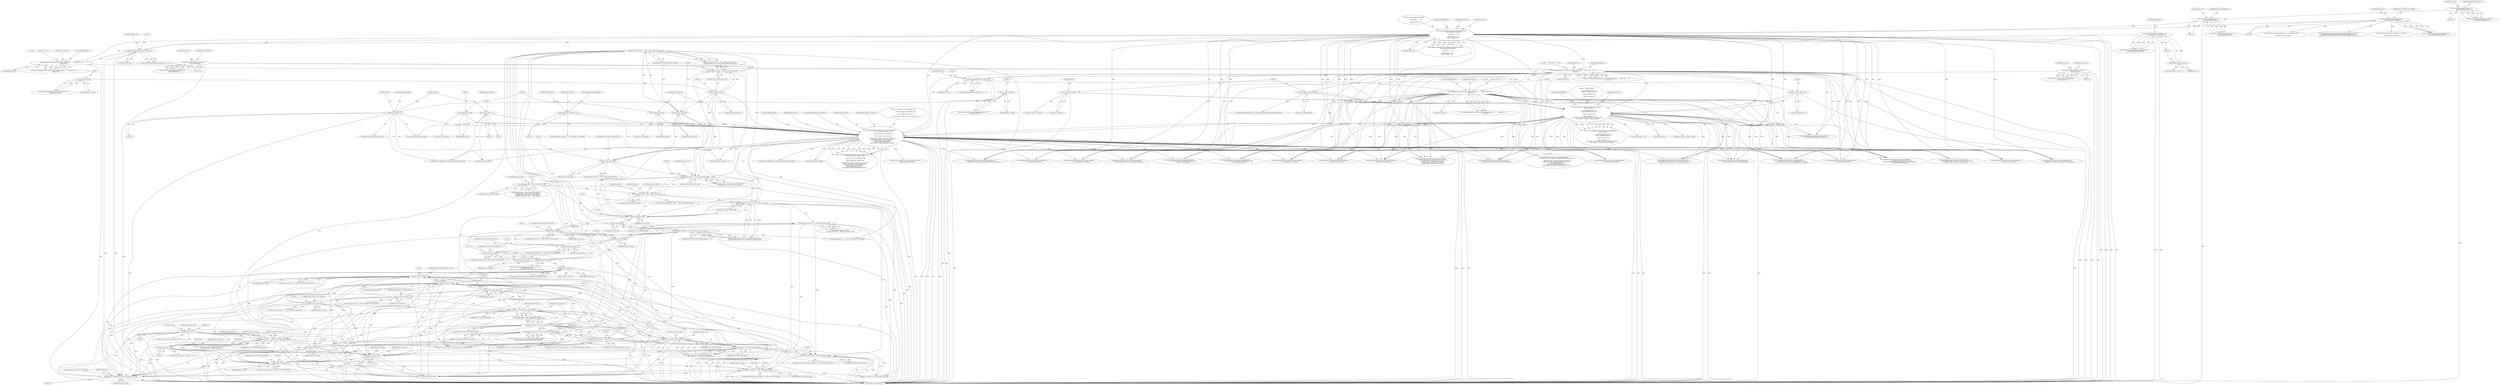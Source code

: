 digraph "0_ImageMagick_8ca35831e91c3db8c6d281d09b605001003bec08@array" {
"1004905" [label="(Call,mng_info->ob[object_id]->color_type=ping_color_type)"];
"1003906" [label="(Call,ping_color_type == 4)"];
"1003677" [label="(Call,ping_color_type == PNG_COLOR_TYPE_GRAY_ALPHA)"];
"1002997" [label="(Call,(int)ping_color_type)"];
"1002993" [label="(Call,(int) ping_color_type)"];
"1002684" [label="(Call,(int) ping_color_type)"];
"1002673" [label="(Call,(int) ping_color_type)"];
"1002587" [label="(Call,(int) ping_color_type)"];
"1000895" [label="(Call,(int) ping_color_type)"];
"1000890" [label="(Call,(int) ping_color_type)"];
"1000811" [label="(Call,(int) ping_color_type)"];
"1001953" [label="(Call,(int) ping_color_type)"];
"1000928" [label="(Call,LogMagickEvent(CoderEvent,GetMagickModule(),\n        \"    PNG width: %.20g, height: %.20g\n\"\n        \"    PNG color_type: %d, bit_depth: %d\n\"\n        \"    PNG compression_method: %d\n\"\n        \"    PNG interlace_method: %d, filter_method: %d\",\n        (double) ping_width, (double) ping_height,\n        ping_color_type, ping_bit_depth,\n        ping_compression_method,\n        ping_interlace_method,ping_filter_method))"];
"1000294" [label="(Call,LogMagickEvent(CoderEvent,GetMagickModule(),\n       \"  Enter ReadOnePNGImage()\n\"\n       \"    IM version     = %s\n\"\n       \"    Libpng version = %s\",\n       im_vers, libpng_vers))"];
"1000247" [label="(Call,ConcatenateMagickString(im_vers,\n         MagickLibAddendum,32))"];
"1000241" [label="(Call,ConcatenateMagickString(im_vers,\n         MagickLibVersionText,32))"];
"1000257" [label="(Call,ConcatenateMagickString(libpng_vers,\n         PNG_LIBPNG_VER_STRING,32))"];
"1000321" [label="(Call,LogMagickEvent(CoderEvent,GetMagickModule(),\"    Zlib version   = %s\",\n        zlib_vers))"];
"1000314" [label="(Call,LogMagickEvent(CoderEvent,GetMagickModule(),\"      running with   %s\",\n        libpng_runv))"];
"1000307" [label="(Call,LocaleCompare(libpng_vers,libpng_runv))"];
"1000267" [label="(Call,ConcatenateMagickString(libpng_runv,\n         png_get_libpng_ver(NULL),32))"];
"1000269" [label="(Call,png_get_libpng_ver(NULL))"];
"1000278" [label="(Call,ConcatenateMagickString(zlib_vers,\n         ZLIB_VERSION,32))"];
"1000335" [label="(Call,LogMagickEvent(CoderEvent,GetMagickModule(),\"      running with   %s\",\n        zlib_runv))"];
"1000328" [label="(Call,LocaleCompare(zlib_vers,zlib_runv))"];
"1000288" [label="(Call,ConcatenateMagickString(zlib_runv,\n         zlib_version,32))"];
"1000374" [label="(Call,LogMagickEvent(CoderEvent,GetMagickModule(),\n       \"    Before reading:\n\"\n       \"      image->alpha_trait=%d\"\n       \"      image->rendering_intent=%d\n\"\n       \"      image->colorspace=%d\n\"\n       \"      image->gamma=%f\",\n       (int) image->alpha_trait, (int) image->rendering_intent,\n       (int) image->colorspace, image->gamma))"];
"1000378" [label="(Call,(int) image->alpha_trait)"];
"1000383" [label="(Call,(int) image->rendering_intent)"];
"1000388" [label="(Call,(int) image->colorspace)"];
"1000932" [label="(Call,(double) ping_width)"];
"1000935" [label="(Call,(double) ping_height)"];
"1000856" [label="(Call,ping_bit_depth < 8)"];
"1000827" [label="(Call,(int) ping_bit_depth)"];
"1000862" [label="(Call,ping_bit_depth = 8)"];
"1000882" [label="(Call,ping_interlace_method != 0)"];
"1002315" [label="(Call,ping_color_type == PNG_COLOR_TYPE_RGB)"];
"1002304" [label="(Call,ping_color_type == PNG_COLOR_TYPE_GRAY)"];
"1000889" [label="(Call,(int) ping_color_type == PNG_COLOR_TYPE_GRAY)"];
"1002415" [label="(Call,ping_color_type == PNG_COLOR_TYPE_GRAY)"];
"1002592" [label="(Call,(int) ping_color_type)"];
"1002772" [label="(Call,(int) ping_color_type)"];
"1002718" [label="(Call,(int) ping_color_type)"];
"1003784" [label="(Call,ping_color_type == 4)"];
"1000894" [label="(Call,(int) ping_color_type == PNG_COLOR_TYPE_GRAY_ALPHA)"];
"1002591" [label="(Call,(int) ping_color_type == PNG_COLOR_TYPE_GRAY_ALPHA)"];
"1003455" [label="(Call,(int) ping_color_type)"];
"1003435" [label="(Call,(int) ping_color_type)"];
"1003415" [label="(Call,(int) ping_color_type)"];
"1003395" [label="(Call,(int) ping_color_type)"];
"1003319" [label="(Call,(int) ping_color_type)"];
"1003556" [label="(Call,ping_color_type == PNG_COLOR_TYPE_GRAY)"];
"1003553" [label="(Call,ping_color_type == PNG_COLOR_TYPE_RGB)"];
"1003524" [label="(Call,ping_color_type == PNG_COLOR_TYPE_RGBA)"];
"1003527" [label="(Call,ping_color_type == PNG_COLOR_TYPE_GRAY_ALPHA)"];
"1003324" [label="(Call,(int) ping_color_type == PNG_COLOR_TYPE_GRAY_ALPHA)"];
"1003325" [label="(Call,(int) ping_color_type)"];
"1003414" [label="(Call,(int) ping_color_type == PNG_COLOR_TYPE_GRAY_ALPHA)"];
"1003394" [label="(Call,(int) ping_color_type == PNG_COLOR_TYPE_GRAY)"];
"1002586" [label="(Call,(int) ping_color_type == PNG_COLOR_TYPE_GRAY)"];
"1002683" [label="(Call,(int) ping_color_type == PNG_COLOR_TYPE_GRAY)"];
"1004219" [label="(Call,(int) ping_color_type)"];
"1004081" [label="(Call,ping_color_type&=0x03)"];
"1004259" [label="(Call,ping_color_type == PNG_COLOR_TYPE_GRAY)"];
"1003324" [label="(Call,(int) ping_color_type == PNG_COLOR_TYPE_GRAY_ALPHA)"];
"1002672" [label="(Call,(int) ping_color_type == PNG_COLOR_TYPE_PALETTE)"];
"1002718" [label="(Call,(int) ping_color_type)"];
"1000331" [label="(Literal,0)"];
"1000388" [label="(Call,(int) image->colorspace)"];
"1000374" [label="(Call,LogMagickEvent(CoderEvent,GetMagickModule(),\n       \"    Before reading:\n\"\n       \"      image->alpha_trait=%d\"\n       \"      image->rendering_intent=%d\n\"\n       \"      image->colorspace=%d\n\"\n       \"      image->gamma=%f\",\n       (int) image->alpha_trait, (int) image->rendering_intent,\n       (int) image->colorspace, image->gamma))"];
"1003783" [label="(ControlStructure,if (ping_color_type == 4))"];
"1003437" [label="(Identifier,ping_color_type)"];
"1003458" [label="(Identifier,PNG_COLOR_TYPE_PALETTE)"];
"1005492" [label="(MethodReturn,static Image *)"];
"1000359" [label="(Call,(QuantumInfo *) NULL)"];
"1003397" [label="(Identifier,ping_color_type)"];
"1004259" [label="(Call,ping_color_type == PNG_COLOR_TYPE_GRAY)"];
"1001956" [label="(Identifier,PNG_COLOR_TYPE_PALETTE)"];
"1002665" [label="(Call,(int) image->colorspace)"];
"1004914" [label="(Call,mng_info->ob[object_id]->sample_depth=ping_bit_depth)"];
"1003557" [label="(Identifier,ping_color_type)"];
"1000267" [label="(Call,ConcatenateMagickString(libpng_runv,\n         png_get_libpng_ver(NULL),32))"];
"1003393" [label="(ControlStructure,if ((int) ping_color_type == PNG_COLOR_TYPE_GRAY))"];
"1003417" [label="(Identifier,ping_color_type)"];
"1001746" [label="(Call,LogMagickEvent(CoderEvent,GetMagickModule(),\n           \"    Setting sRGB as if in input\"))"];
"1000811" [label="(Call,(int) ping_color_type)"];
"1000297" [label="(Literal,\"  Enter ReadOnePNGImage()\n\"\n       \"    IM version     = %s\n\"\n       \"    Libpng version = %s\")"];
"1004932" [label="(Call,mng_info->ob[object_id]->compression_method=\n             ping_compression_method)"];
"1000377" [label="(Literal,\"    Before reading:\n\"\n       \"      image->alpha_trait=%d\"\n       \"      image->rendering_intent=%d\n\"\n       \"      image->colorspace=%d\n\"\n       \"      image->gamma=%f\")"];
"1002520" [label="(Call,(ssize_t) ping_height)"];
"1000393" [label="(Call,image->gamma)"];
"1002317" [label="(Identifier,PNG_COLOR_TYPE_RGB)"];
"1000296" [label="(Call,GetMagickModule())"];
"1000258" [label="(Identifier,libpng_vers)"];
"1000977" [label="(Call,LogMagickEvent(CoderEvent,GetMagickModule(),\n          \"    Found PNG gAMA chunk.\"))"];
"1001920" [label="(Call,LogMagickEvent(CoderEvent,GetMagickModule(),\n          \"    Reading PNG pHYs chunk: xres: %.20g, yres: %.20g, units: %d.\",\n          (double) x_resolution,(double) y_resolution,unit_type))"];
"1000375" [label="(Identifier,CoderEvent)"];
"1002996" [label="(Call,Magick_ColorType_from_PNG_ColorType((int)ping_color_type))"];
"1000315" [label="(Identifier,CoderEvent)"];
"1001368" [label="(Call,LogMagickEvent(CoderEvent,GetMagickModule(),\n             \"    Reading PNG gAMA chunk: gamma: %f\",file_gamma))"];
"1000926" [label="(Call,(void) LogMagickEvent(CoderEvent,GetMagickModule(),\n        \"    PNG width: %.20g, height: %.20g\n\"\n        \"    PNG color_type: %d, bit_depth: %d\n\"\n        \"    PNG compression_method: %d\n\"\n        \"    PNG interlace_method: %d, filter_method: %d\",\n        (double) ping_width, (double) ping_height,\n        ping_color_type, ping_bit_depth,\n        ping_compression_method,\n        ping_interlace_method,ping_filter_method))"];
"1001796" [label="(Call,LogMagickEvent(CoderEvent,GetMagickModule(),\n            \"    Reading PNG oFFs chunk: x: %.20g, y: %.20g.\",(double)\n            image->page.x,(double) image->page.y))"];
"1002721" [label="(Identifier,PNG_COLOR_TYPE_PALETTE)"];
"1003681" [label="(Identifier,UndefinedPixelTrait)"];
"1000309" [label="(Identifier,libpng_runv)"];
"1000380" [label="(Call,image->alpha_trait)"];
"1000464" [label="(Call,png_create_read_struct_2(PNG_LIBPNG_VER_STRING,&error_info,\n   MagickPNGErrorHandler,MagickPNGWarningHandler, NULL,\n   (png_malloc_ptr) Magick_png_malloc,(png_free_ptr) Magick_png_free))"];
"1002676" [label="(Identifier,PNG_COLOR_TYPE_PALETTE)"];
"1000306" [label="(Call,LocaleCompare(libpng_vers,libpng_runv) != 0)"];
"1000390" [label="(Call,image->colorspace)"];
"1003418" [label="(Identifier,PNG_COLOR_TYPE_GRAY_ALPHA)"];
"1000241" [label="(Call,ConcatenateMagickString(im_vers,\n         MagickLibVersionText,32))"];
"1003457" [label="(Identifier,ping_color_type)"];
"1002993" [label="(Call,(int) ping_color_type)"];
"1003327" [label="(Identifier,ping_color_type)"];
"1000323" [label="(Call,GetMagickModule())"];
"1000312" [label="(Call,(void) LogMagickEvent(CoderEvent,GetMagickModule(),\"      running with   %s\",\n        libpng_runv))"];
"1003398" [label="(Identifier,PNG_COLOR_TYPE_GRAY)"];
"1000893" [label="(Identifier,PNG_COLOR_TYPE_GRAY)"];
"1003328" [label="(Identifier,PNG_COLOR_TYPE_GRAY_ALPHA)"];
"1003319" [label="(Call,(int) ping_color_type)"];
"1000316" [label="(Call,GetMagickModule())"];
"1000938" [label="(Identifier,ping_color_type)"];
"1001707" [label="(Call,image->gamma > .45)"];
"1002677" [label="(Call,(int) ping_bit_depth < 16 &&\n      (int) ping_color_type == PNG_COLOR_TYPE_GRAY)"];
"1000883" [label="(Identifier,ping_interlace_method)"];
"1002305" [label="(Identifier,ping_color_type)"];
"1003677" [label="(Call,ping_color_type == PNG_COLOR_TYPE_GRAY_ALPHA)"];
"1000330" [label="(Identifier,zlib_runv)"];
"1000239" [label="(Call,(void) ConcatenateMagickString(im_vers,\n         MagickLibVersionText,32))"];
"1000857" [label="(Identifier,ping_bit_depth)"];
"1002316" [label="(Identifier,ping_color_type)"];
"1004222" [label="(Identifier,PNG_COLOR_TYPE_PALETTE)"];
"1002288" [label="(Call,LogMagickEvent(CoderEvent,GetMagickModule(),\n          \"    Reading PNG tRNS chunk.\"))"];
"1000270" [label="(Identifier,NULL)"];
"1000385" [label="(Call,image->rendering_intent)"];
"1003435" [label="(Call,(int) ping_color_type)"];
"1000867" [label="(Identifier,image)"];
"1002717" [label="(Call,(int) ping_color_type == PNG_COLOR_TYPE_PALETTE)"];
"1003438" [label="(Identifier,PNG_COLOR_TYPE_RGB_ALPHA)"];
"1002417" [label="(Identifier,PNG_COLOR_TYPE_GRAY)"];
"1003527" [label="(Call,ping_color_type == PNG_COLOR_TYPE_GRAY_ALPHA)"];
"1004941" [label="(Call,mng_info->ob[object_id]->filter_method=ping_filter_method)"];
"1000335" [label="(Call,LogMagickEvent(CoderEvent,GetMagickModule(),\"      running with   %s\",\n        zlib_runv))"];
"1000996" [label="(Call,LogMagickEvent(CoderEvent,GetMagickModule(),\n          \"    Found PNG cHRM chunk.\"))"];
"1002246" [label="(Call,LogMagickEvent(CoderEvent,GetMagickModule(),\n            \"    image->background_color=(%.20g,%.20g,%.20g).\",\n            (double) image->background_color.red,\n            (double) image->background_color.green,\n            (double) image->background_color.blue))"];
"1002348" [label="(Call,LogMagickEvent(CoderEvent,GetMagickModule(),\n              \"    Ignoring PNG tRNS chunk with out-of-range sample.\"))"];
"1000934" [label="(Identifier,ping_width)"];
"1000858" [label="(Literal,8)"];
"1003529" [label="(Identifier,PNG_COLOR_TYPE_GRAY_ALPHA)"];
"1000324" [label="(Literal,\"    Zlib version   = %s\")"];
"1002306" [label="(Identifier,PNG_COLOR_TYPE_GRAY)"];
"1003676" [label="(Call,ping_color_type == PNG_COLOR_TYPE_GRAY_ALPHA ?\n        BlendPixelTrait : UndefinedPixelTrait)"];
"1002590" [label="(Identifier,PNG_COLOR_TYPE_GRAY)"];
"1000337" [label="(Call,GetMagickModule())"];
"1004081" [label="(Call,ping_color_type&=0x03)"];
"1003907" [label="(Identifier,ping_color_type)"];
"1000895" [label="(Call,(int) ping_color_type)"];
"1000344" [label="(Call,printf(\"Your PNG library (libpng-%s) is rather old.\n\",\n       PNG_LIBPNG_VER_STRING))"];
"1003908" [label="(Literal,4)"];
"1000394" [label="(Identifier,image)"];
"1000568" [label="(Call,LogMagickEvent(CoderEvent,GetMagickModule(),\n          \"  exit ReadOnePNGImage() with error.\"))"];
"1000885" [label="(Identifier,PNGInterlace)"];
"1003552" [label="(Call,ping_color_type == PNG_COLOR_TYPE_RGB ||\n                    ping_color_type == PNG_COLOR_TYPE_GRAY)"];
"1000265" [label="(Call,(void) ConcatenateMagickString(libpng_runv,\n         png_get_libpng_ver(NULL),32))"];
"1002586" [label="(Call,(int) ping_color_type == PNG_COLOR_TYPE_GRAY)"];
"1000255" [label="(Call,(void) ConcatenateMagickString(libpng_vers,\n         PNG_LIBPNG_VER_STRING,32))"];
"1003524" [label="(Call,ping_color_type == PNG_COLOR_TYPE_RGBA)"];
"1000308" [label="(Identifier,libpng_vers)"];
"1002315" [label="(Call,ping_color_type == PNG_COLOR_TYPE_RGB)"];
"1000372" [label="(Call,(void) LogMagickEvent(CoderEvent,GetMagickModule(),\n       \"    Before reading:\n\"\n       \"      image->alpha_trait=%d\"\n       \"      image->rendering_intent=%d\n\"\n       \"      image->colorspace=%d\n\"\n       \"      image->gamma=%f\",\n       (int) image->alpha_trait, (int) image->rendering_intent,\n       (int) image->colorspace, image->gamma))"];
"1000295" [label="(Identifier,CoderEvent)"];
"1000336" [label="(Identifier,CoderEvent)"];
"1000939" [label="(Identifier,ping_bit_depth)"];
"1003434" [label="(Call,(int) ping_color_type == PNG_COLOR_TYPE_RGB_ALPHA)"];
"1002989" [label="(Call,FormatLocaleString(msg,MagickPathExtent,\"%d (%s)\",\n         (int) ping_color_type,\n         Magick_ColorType_from_PNG_ColorType((int)ping_color_type)))"];
"1001955" [label="(Identifier,ping_color_type)"];
"1000325" [label="(Identifier,zlib_vers)"];
"1000248" [label="(Identifier,im_vers)"];
"1000329" [label="(Identifier,zlib_vers)"];
"1002314" [label="(Call,ping_color_type == PNG_COLOR_TYPE_RGB &&\n          ((int)ping_trans_color->red > max_sample ||\n          (int)ping_trans_color->green > max_sample ||\n          (int)ping_trans_color->blue > max_sample))"];
"1002585" [label="(Call,((int) ping_color_type == PNG_COLOR_TYPE_GRAY) ||\n      ((int) ping_color_type == PNG_COLOR_TYPE_GRAY_ALPHA))"];
"1000260" [label="(Literal,32)"];
"1001203" [label="(Call,LogMagickEvent(CoderEvent,GetMagickModule(),\n                            \"      It is sRGB with rendering intent = %s\",\n                        Magick_RenderingIntentString_from_PNG_RenderingIntent(\n                             sRGB_info[icheck].intent)))"];
"1003680" [label="(Identifier,BlendPixelTrait)"];
"1000894" [label="(Call,(int) ping_color_type == PNG_COLOR_TYPE_GRAY_ALPHA)"];
"1000890" [label="(Call,(int) ping_color_type)"];
"1000307" [label="(Call,LocaleCompare(libpng_vers,libpng_runv))"];
"1000892" [label="(Identifier,ping_color_type)"];
"1000278" [label="(Call,ConcatenateMagickString(zlib_vers,\n         ZLIB_VERSION,32))"];
"1000269" [label="(Call,png_get_libpng_ver(NULL))"];
"1000829" [label="(Identifier,ping_bit_depth)"];
"1001087" [label="(Call,LogMagickEvent(CoderEvent,GetMagickModule(),\n              \"    Reading PNG iCCP chunk.\"))"];
"1000937" [label="(Identifier,ping_height)"];
"1003785" [label="(Identifier,ping_color_type)"];
"1004804" [label="(Block,)"];
"1003525" [label="(Identifier,ping_color_type)"];
"1000855" [label="(ControlStructure,if (ping_bit_depth < 8))"];
"1002675" [label="(Identifier,ping_color_type)"];
"1003140" [label="(Call,(int) ping_color_type)"];
"1002463" [label="(Identifier,mng_info)"];
"1003553" [label="(Call,ping_color_type == PNG_COLOR_TYPE_RGB)"];
"1004906" [label="(Call,mng_info->ob[object_id]->color_type)"];
"1004219" [label="(Call,(int) ping_color_type)"];
"1003395" [label="(Call,(int) ping_color_type)"];
"1002589" [label="(Identifier,ping_color_type)"];
"1005013" [label="(Call,(int) ping_color_type)"];
"1000352" [label="(Call,printf(\"Your PNG library (libpng-%s) is an old beta version.\n\",\n           PNG_LIBPNG_VER_STRING))"];
"1003528" [label="(Identifier,ping_color_type)"];
"1000884" [label="(Literal,0)"];
"1000333" [label="(Call,(void) LogMagickEvent(CoderEvent,GetMagickModule(),\"      running with   %s\",\n        zlib_runv))"];
"1000813" [label="(Identifier,ping_color_type)"];
"1000276" [label="(Call,(void) ConcatenateMagickString(zlib_vers,\n         ZLIB_VERSION,32))"];
"1002421" [label="(Identifier,logging)"];
"1002683" [label="(Call,(int) ping_color_type == PNG_COLOR_TYPE_GRAY)"];
"1002304" [label="(Call,ping_color_type == PNG_COLOR_TYPE_GRAY)"];
"1000310" [label="(Literal,0)"];
"1000859" [label="(Block,)"];
"1002774" [label="(Identifier,ping_color_type)"];
"1000932" [label="(Call,(double) ping_width)"];
"1005037" [label="(Call,ping_color_type == PNG_COLOR_TYPE_GRAY_ALPHA)"];
"1000249" [label="(Identifier,MagickLibAddendum)"];
"1000864" [label="(Literal,8)"];
"1004221" [label="(Identifier,ping_color_type)"];
"1001305" [label="(Call,LogMagickEvent(CoderEvent,GetMagickModule(),\n            \"    Reading PNG sRGB chunk: rendering_intent: %d\",intent))"];
"1003873" [label="(Identifier,x)"];
"1002415" [label="(Call,ping_color_type == PNG_COLOR_TYPE_GRAY)"];
"1000928" [label="(Call,LogMagickEvent(CoderEvent,GetMagickModule(),\n        \"    PNG width: %.20g, height: %.20g\n\"\n        \"    PNG color_type: %d, bit_depth: %d\n\"\n        \"    PNG compression_method: %d\n\"\n        \"    PNG interlace_method: %d, filter_method: %d\",\n        (double) ping_width, (double) ping_height,\n        ping_color_type, ping_bit_depth,\n        ping_compression_method,\n        ping_interlace_method,ping_filter_method))"];
"1000244" [label="(Literal,32)"];
"1002995" [label="(Identifier,ping_color_type)"];
"1000298" [label="(Identifier,im_vers)"];
"1003414" [label="(Call,(int) ping_color_type == PNG_COLOR_TYPE_GRAY_ALPHA)"];
"1002686" [label="(Identifier,ping_color_type)"];
"1003556" [label="(Call,ping_color_type == PNG_COLOR_TYPE_GRAY)"];
"1000886" [label="(Identifier,NoInterlace)"];
"1000378" [label="(Call,(int) image->alpha_trait)"];
"1002661" [label="(Call,LogMagickEvent(CoderEvent,GetMagickModule(),\n      \"    image->colorspace=%d\",(int) image->colorspace))"];
"1001164" [label="(Call,LogMagickEvent(CoderEvent,GetMagickModule(),\n                         \"    Got a %lu-byte ICC profile (potentially sRGB)\",\n                         (unsigned long) length))"];
"1000288" [label="(Call,ConcatenateMagickString(zlib_runv,\n         zlib_version,32))"];
"1003330" [label="(Identifier,ping)"];
"1000319" [label="(Call,(void) LogMagickEvent(CoderEvent,GetMagickModule(),\"    Zlib version   = %s\",\n        zlib_vers))"];
"1002771" [label="(Call,(int) ping_color_type == PNG_COLOR_TYPE_PALETTE)"];
"1000271" [label="(Literal,32)"];
"1002303" [label="(Call,ping_color_type == PNG_COLOR_TYPE_GRAY &&\n          (int)ping_trans_color->gray > max_sample)"];
"1000941" [label="(Identifier,ping_interlace_method)"];
"1000942" [label="(Identifier,ping_filter_method)"];
"1002679" [label="(Call,(int) ping_bit_depth)"];
"1001953" [label="(Call,(int) ping_color_type)"];
"1000958" [label="(Call,LogMagickEvent(CoderEvent,GetMagickModule(),\n          \"    Found PNG iCCP chunk.\"))"];
"1002591" [label="(Call,(int) ping_color_type == PNG_COLOR_TYPE_GRAY_ALPHA)"];
"1001046" [label="(Call,LogMagickEvent(CoderEvent,GetMagickModule(),\n          \"    Found PNG iCCP chunk.\"))"];
"1000398" [label="(Call,Magick_RenderingIntent_to_PNG_RenderingIntent(image->rendering_intent))"];
"1002598" [label="(Call,image_gamma = image->gamma)"];
"1000327" [label="(Call,LocaleCompare(zlib_vers,zlib_runv) != 0)"];
"1000863" [label="(Identifier,ping_bit_depth)"];
"1002775" [label="(Identifier,PNG_COLOR_TYPE_PALETTE)"];
"1003558" [label="(Identifier,PNG_COLOR_TYPE_GRAY)"];
"1003555" [label="(Identifier,PNG_COLOR_TYPE_RGB)"];
"1003413" [label="(ControlStructure,if ((int) ping_color_type == PNG_COLOR_TYPE_GRAY_ALPHA))"];
"1000856" [label="(Call,ping_bit_depth < 8)"];
"1002592" [label="(Call,(int) ping_color_type)"];
"1002605" [label="(Call,LogMagickEvent(CoderEvent,GetMagickModule(),\n         \"    image->gamma=%f\",(float) image_gamma))"];
"1000268" [label="(Identifier,libpng_runv)"];
"1003836" [label="(Identifier,x)"];
"1000245" [label="(Call,(void) ConcatenateMagickString(im_vers,\n         MagickLibAddendum,32))"];
"1004905" [label="(Call,mng_info->ob[object_id]->color_type=ping_color_type)"];
"1003394" [label="(Call,(int) ping_color_type == PNG_COLOR_TYPE_GRAY)"];
"1003322" [label="(Identifier,PNG_COLOR_TYPE_RGB_ALPHA)"];
"1004085" [label="(Identifier,quantum_info)"];
"1000299" [label="(Identifier,libpng_vers)"];
"1002504" [label="(Call,(ssize_t) ping_width)"];
"1003415" [label="(Call,(int) ping_color_type)"];
"1000294" [label="(Call,LogMagickEvent(CoderEvent,GetMagickModule(),\n       \"  Enter ReadOnePNGImage()\n\"\n       \"    IM version     = %s\n\"\n       \"    Libpng version = %s\",\n       im_vers, libpng_vers))"];
"1000259" [label="(Identifier,PNG_LIBPNG_VER_STRING)"];
"1000257" [label="(Call,ConcatenateMagickString(libpng_vers,\n         PNG_LIBPNG_VER_STRING,32))"];
"1003321" [label="(Identifier,ping_color_type)"];
"1003323" [label="(Call,((int) ping_color_type == PNG_COLOR_TYPE_GRAY_ALPHA) ||\n            (png_get_valid(ping,ping_info,PNG_INFO_tRNS)))"];
"1000862" [label="(Call,ping_bit_depth = 8)"];
"1000250" [label="(Literal,32)"];
"1002999" [label="(Identifier,ping_color_type)"];
"1002587" [label="(Call,(int) ping_color_type)"];
"1000328" [label="(Call,LocaleCompare(zlib_vers,zlib_runv))"];
"1003455" [label="(Call,(int) ping_color_type)"];
"1002673" [label="(Call,(int) ping_color_type)"];
"1000242" [label="(Identifier,im_vers)"];
"1003679" [label="(Identifier,PNG_COLOR_TYPE_GRAY_ALPHA)"];
"1000888" [label="(Call,((int) ping_color_type == PNG_COLOR_TYPE_GRAY) ||\n      ((int) ping_color_type == PNG_COLOR_TYPE_GRAY_ALPHA))"];
"1003145" [label="(Call,(int) ping_color_type == PNG_COLOR_TYPE_GRAY_ALPHA)"];
"1003454" [label="(Call,(int) ping_color_type == PNG_COLOR_TYPE_PALETTE)"];
"1004074" [label="(Block,)"];
"1000897" [label="(Identifier,ping_color_type)"];
"1001952" [label="(Call,(int) ping_color_type == PNG_COLOR_TYPE_PALETTE)"];
"1001242" [label="(Call,LogMagickEvent(CoderEvent,GetMagickModule(),\n                        \"    Got %lu-byte ICC profile not recognized as sRGB\",\n                        (unsigned long) length))"];
"1000935" [label="(Call,(double) ping_height)"];
"1000279" [label="(Identifier,zlib_vers)"];
"1004258" [label="(ControlStructure,if (ping_color_type == PNG_COLOR_TYPE_GRAY))"];
"1000931" [label="(Literal,\"    PNG width: %.20g, height: %.20g\n\"\n        \"    PNG color_type: %d, bit_depth: %d\n\"\n        \"    PNG compression_method: %d\n\"\n        \"    PNG interlace_method: %d, filter_method: %d\")"];
"1002997" [label="(Call,(int)ping_color_type)"];
"1000290" [label="(Identifier,zlib_version)"];
"1002687" [label="(Identifier,PNG_COLOR_TYPE_GRAY)"];
"1002180" [label="(Call,LogMagickEvent(CoderEvent,GetMagickModule(),\n                 \"    Reading PNG bKGD chunk, raw ping_background=(%d,%d,%d)\n\"\n                 \"    bkgd_scale=%d.  ping_background=(%d,%d,%d)\",\n                 ping_background->red,ping_background->green,\n                 ping_background->blue,\n                 bkgd_scale,ping_background->red,\n                 ping_background->green,ping_background->blue))"];
"1002426" [label="(Call,LogMagickEvent(CoderEvent,GetMagickModule(),\n                  \"    Raw tRNS graylevel = %d, scaled graylevel = %d.\",\n                  (int) ping_trans_color->gray,(int) transparent_color.alpha))"];
"1000281" [label="(Literal,32)"];
"1003786" [label="(Literal,4)"];
"1000898" [label="(Identifier,PNG_COLOR_TYPE_GRAY_ALPHA)"];
"1004261" [label="(Identifier,PNG_COLOR_TYPE_GRAY)"];
"1005018" [label="(Call,(int) ping_color_type == PNG_COLOR_TYPE_GRAY_ALPHA)"];
"1000882" [label="(Call,ping_interlace_method != 0)"];
"1000318" [label="(Identifier,libpng_runv)"];
"1000383" [label="(Call,(int) image->rendering_intent)"];
"1002594" [label="(Identifier,ping_color_type)"];
"1003318" [label="(Call,(int) ping_color_type == PNG_COLOR_TYPE_RGB_ALPHA)"];
"1000930" [label="(Call,GetMagickModule())"];
"1003554" [label="(Identifier,ping_color_type)"];
"1000889" [label="(Call,(int) ping_color_type == PNG_COLOR_TYPE_GRAY)"];
"1000317" [label="(Literal,\"      running with   %s\")"];
"1000286" [label="(Call,(void) ConcatenateMagickString(zlib_runv,\n         zlib_version,32))"];
"1003325" [label="(Call,(int) ping_color_type)"];
"1000929" [label="(Identifier,CoderEvent)"];
"1000827" [label="(Call,(int) ping_bit_depth)"];
"1003784" [label="(Call,ping_color_type == 4)"];
"1003906" [label="(Call,ping_color_type == 4)"];
"1000291" [label="(Literal,32)"];
"1003008" [label="(Call,ping_interlace_method == 0)"];
"1000280" [label="(Identifier,ZLIB_VERSION)"];
"1000865" [label="(Call,image->depth=ping_bit_depth)"];
"1002720" [label="(Identifier,ping_color_type)"];
"1003789" [label="(Identifier,x)"];
"1000376" [label="(Call,GetMagickModule())"];
"1004083" [label="(Literal,0x03)"];
"1004260" [label="(Identifier,ping_color_type)"];
"1004913" [label="(Identifier,ping_color_type)"];
"1002772" [label="(Call,(int) ping_color_type)"];
"1004218" [label="(Call,(int) ping_color_type == PNG_COLOR_TYPE_PALETTE)"];
"1000243" [label="(Identifier,MagickLibVersionText)"];
"1000339" [label="(Identifier,zlib_runv)"];
"1002595" [label="(Identifier,PNG_COLOR_TYPE_GRAY_ALPHA)"];
"1002416" [label="(Identifier,ping_color_type)"];
"1000321" [label="(Call,LogMagickEvent(CoderEvent,GetMagickModule(),\"    Zlib version   = %s\",\n        zlib_vers))"];
"1000292" [label="(Call,logging=LogMagickEvent(CoderEvent,GetMagickModule(),\n       \"  Enter ReadOnePNGImage()\n\"\n       \"    IM version     = %s\n\"\n       \"    Libpng version = %s\",\n       im_vers, libpng_vers))"];
"1003678" [label="(Identifier,ping_color_type)"];
"1000940" [label="(Identifier,ping_compression_method)"];
"1000247" [label="(Call,ConcatenateMagickString(im_vers,\n         MagickLibAddendum,32))"];
"1000881" [label="(Call,ping_interlace_method != 0 ? PNGInterlace : NoInterlace)"];
"1000314" [label="(Call,LogMagickEvent(CoderEvent,GetMagickModule(),\"      running with   %s\",\n        libpng_runv))"];
"1000823" [label="(Call,FormatLocaleString(msg,MagickPathExtent,\"%d\",\n         (int) ping_bit_depth))"];
"1003913" [label="(Identifier,image)"];
"1001019" [label="(Call,LogMagickEvent(CoderEvent,GetMagickModule(),\n          \"    Found PNG sRGB chunk.\"))"];
"1003905" [label="(ControlStructure,if (ping_color_type == 4))"];
"1005067" [label="(Call,ping_color_type == PNG_COLOR_TYPE_GRAY)"];
"1002414" [label="(ControlStructure,if (ping_color_type == PNG_COLOR_TYPE_GRAY))"];
"1003523" [label="(Call,ping_color_type == PNG_COLOR_TYPE_RGBA ||\n                    ping_color_type == PNG_COLOR_TYPE_GRAY_ALPHA)"];
"1002684" [label="(Call,(int) ping_color_type)"];
"1000322" [label="(Identifier,CoderEvent)"];
"1000861" [label="(Identifier,ping)"];
"1003526" [label="(Identifier,PNG_COLOR_TYPE_RGBA)"];
"1000338" [label="(Literal,\"      running with   %s\")"];
"1004265" [label="(Identifier,x)"];
"1000289" [label="(Identifier,zlib_runv)"];
"1004082" [label="(Identifier,ping_color_type)"];
"1004918" [label="(Identifier,mng_info)"];
"1000807" [label="(Call,FormatLocaleString(msg,MagickPathExtent,\"%d\",\n         (int) ping_color_type))"];
"1004905" -> "1004804"  [label="AST: "];
"1004905" -> "1004913"  [label="CFG: "];
"1004906" -> "1004905"  [label="AST: "];
"1004913" -> "1004905"  [label="AST: "];
"1004918" -> "1004905"  [label="CFG: "];
"1004905" -> "1005492"  [label="DDG: "];
"1003906" -> "1004905"  [label="DDG: "];
"1003677" -> "1004905"  [label="DDG: "];
"1003455" -> "1004905"  [label="DDG: "];
"1003319" -> "1004905"  [label="DDG: "];
"1004219" -> "1004905"  [label="DDG: "];
"1003395" -> "1004905"  [label="DDG: "];
"1004259" -> "1004905"  [label="DDG: "];
"1003556" -> "1004905"  [label="DDG: "];
"1002997" -> "1004905"  [label="DDG: "];
"1003527" -> "1004905"  [label="DDG: "];
"1003784" -> "1004905"  [label="DDG: "];
"1004081" -> "1004905"  [label="DDG: "];
"1003325" -> "1004905"  [label="DDG: "];
"1003415" -> "1004905"  [label="DDG: "];
"1003553" -> "1004905"  [label="DDG: "];
"1003524" -> "1004905"  [label="DDG: "];
"1003435" -> "1004905"  [label="DDG: "];
"1003906" -> "1003905"  [label="AST: "];
"1003906" -> "1003908"  [label="CFG: "];
"1003907" -> "1003906"  [label="AST: "];
"1003908" -> "1003906"  [label="AST: "];
"1003913" -> "1003906"  [label="CFG: "];
"1003873" -> "1003906"  [label="CFG: "];
"1003906" -> "1005492"  [label="DDG: "];
"1003906" -> "1005492"  [label="DDG: "];
"1003906" -> "1003677"  [label="DDG: "];
"1003906" -> "1003784"  [label="DDG: "];
"1003677" -> "1003906"  [label="DDG: "];
"1003784" -> "1003906"  [label="DDG: "];
"1003906" -> "1004081"  [label="DDG: "];
"1003906" -> "1004219"  [label="DDG: "];
"1003906" -> "1005013"  [label="DDG: "];
"1003677" -> "1003676"  [label="AST: "];
"1003677" -> "1003679"  [label="CFG: "];
"1003678" -> "1003677"  [label="AST: "];
"1003679" -> "1003677"  [label="AST: "];
"1003680" -> "1003677"  [label="CFG: "];
"1003681" -> "1003677"  [label="CFG: "];
"1003677" -> "1005492"  [label="DDG: "];
"1003677" -> "1005492"  [label="DDG: "];
"1002997" -> "1003677"  [label="DDG: "];
"1003784" -> "1003677"  [label="DDG: "];
"1000894" -> "1003677"  [label="DDG: "];
"1002591" -> "1003677"  [label="DDG: "];
"1003677" -> "1003784"  [label="DDG: "];
"1003677" -> "1004081"  [label="DDG: "];
"1003677" -> "1004219"  [label="DDG: "];
"1003677" -> "1005013"  [label="DDG: "];
"1003677" -> "1005018"  [label="DDG: "];
"1003677" -> "1005037"  [label="DDG: "];
"1002997" -> "1002996"  [label="AST: "];
"1002997" -> "1002999"  [label="CFG: "];
"1002998" -> "1002997"  [label="AST: "];
"1002999" -> "1002997"  [label="AST: "];
"1002996" -> "1002997"  [label="CFG: "];
"1002997" -> "1005492"  [label="DDG: "];
"1002997" -> "1002996"  [label="DDG: "];
"1002993" -> "1002997"  [label="DDG: "];
"1002997" -> "1003140"  [label="DDG: "];
"1002997" -> "1003319"  [label="DDG: "];
"1002997" -> "1004081"  [label="DDG: "];
"1002997" -> "1004219"  [label="DDG: "];
"1002997" -> "1005013"  [label="DDG: "];
"1002993" -> "1002989"  [label="AST: "];
"1002993" -> "1002995"  [label="CFG: "];
"1002994" -> "1002993"  [label="AST: "];
"1002995" -> "1002993"  [label="AST: "];
"1002998" -> "1002993"  [label="CFG: "];
"1002993" -> "1002989"  [label="DDG: "];
"1002684" -> "1002993"  [label="DDG: "];
"1002772" -> "1002993"  [label="DDG: "];
"1002718" -> "1002993"  [label="DDG: "];
"1002673" -> "1002993"  [label="DDG: "];
"1002684" -> "1002683"  [label="AST: "];
"1002684" -> "1002686"  [label="CFG: "];
"1002685" -> "1002684"  [label="AST: "];
"1002686" -> "1002684"  [label="AST: "];
"1002687" -> "1002684"  [label="CFG: "];
"1002684" -> "1002683"  [label="DDG: "];
"1002673" -> "1002684"  [label="DDG: "];
"1002684" -> "1002718"  [label="DDG: "];
"1002684" -> "1002772"  [label="DDG: "];
"1002673" -> "1002672"  [label="AST: "];
"1002673" -> "1002675"  [label="CFG: "];
"1002674" -> "1002673"  [label="AST: "];
"1002675" -> "1002673"  [label="AST: "];
"1002676" -> "1002673"  [label="CFG: "];
"1002673" -> "1002672"  [label="DDG: "];
"1002587" -> "1002673"  [label="DDG: "];
"1002592" -> "1002673"  [label="DDG: "];
"1002673" -> "1002718"  [label="DDG: "];
"1002673" -> "1002772"  [label="DDG: "];
"1002587" -> "1002586"  [label="AST: "];
"1002587" -> "1002589"  [label="CFG: "];
"1002588" -> "1002587"  [label="AST: "];
"1002589" -> "1002587"  [label="AST: "];
"1002590" -> "1002587"  [label="CFG: "];
"1002587" -> "1002586"  [label="DDG: "];
"1000895" -> "1002587"  [label="DDG: "];
"1001953" -> "1002587"  [label="DDG: "];
"1000928" -> "1002587"  [label="DDG: "];
"1000890" -> "1002587"  [label="DDG: "];
"1002315" -> "1002587"  [label="DDG: "];
"1002304" -> "1002587"  [label="DDG: "];
"1002415" -> "1002587"  [label="DDG: "];
"1002587" -> "1002592"  [label="DDG: "];
"1000895" -> "1000894"  [label="AST: "];
"1000895" -> "1000897"  [label="CFG: "];
"1000896" -> "1000895"  [label="AST: "];
"1000897" -> "1000895"  [label="AST: "];
"1000898" -> "1000895"  [label="CFG: "];
"1000895" -> "1000894"  [label="DDG: "];
"1000890" -> "1000895"  [label="DDG: "];
"1000895" -> "1000928"  [label="DDG: "];
"1000895" -> "1001953"  [label="DDG: "];
"1000895" -> "1002304"  [label="DDG: "];
"1000890" -> "1000889"  [label="AST: "];
"1000890" -> "1000892"  [label="CFG: "];
"1000891" -> "1000890"  [label="AST: "];
"1000892" -> "1000890"  [label="AST: "];
"1000893" -> "1000890"  [label="CFG: "];
"1000890" -> "1000889"  [label="DDG: "];
"1000811" -> "1000890"  [label="DDG: "];
"1000890" -> "1000928"  [label="DDG: "];
"1000890" -> "1001953"  [label="DDG: "];
"1000890" -> "1002304"  [label="DDG: "];
"1000811" -> "1000807"  [label="AST: "];
"1000811" -> "1000813"  [label="CFG: "];
"1000812" -> "1000811"  [label="AST: "];
"1000813" -> "1000811"  [label="AST: "];
"1000807" -> "1000811"  [label="CFG: "];
"1000811" -> "1000807"  [label="DDG: "];
"1001953" -> "1001952"  [label="AST: "];
"1001953" -> "1001955"  [label="CFG: "];
"1001954" -> "1001953"  [label="AST: "];
"1001955" -> "1001953"  [label="AST: "];
"1001956" -> "1001953"  [label="CFG: "];
"1001953" -> "1001952"  [label="DDG: "];
"1000928" -> "1001953"  [label="DDG: "];
"1001953" -> "1002304"  [label="DDG: "];
"1000928" -> "1000926"  [label="AST: "];
"1000928" -> "1000942"  [label="CFG: "];
"1000929" -> "1000928"  [label="AST: "];
"1000930" -> "1000928"  [label="AST: "];
"1000931" -> "1000928"  [label="AST: "];
"1000932" -> "1000928"  [label="AST: "];
"1000935" -> "1000928"  [label="AST: "];
"1000938" -> "1000928"  [label="AST: "];
"1000939" -> "1000928"  [label="AST: "];
"1000940" -> "1000928"  [label="AST: "];
"1000941" -> "1000928"  [label="AST: "];
"1000942" -> "1000928"  [label="AST: "];
"1000926" -> "1000928"  [label="CFG: "];
"1000928" -> "1005492"  [label="DDG: "];
"1000928" -> "1005492"  [label="DDG: "];
"1000928" -> "1005492"  [label="DDG: "];
"1000928" -> "1005492"  [label="DDG: "];
"1000928" -> "1005492"  [label="DDG: "];
"1000928" -> "1000926"  [label="DDG: "];
"1000928" -> "1000926"  [label="DDG: "];
"1000928" -> "1000926"  [label="DDG: "];
"1000928" -> "1000926"  [label="DDG: "];
"1000928" -> "1000926"  [label="DDG: "];
"1000928" -> "1000926"  [label="DDG: "];
"1000928" -> "1000926"  [label="DDG: "];
"1000928" -> "1000926"  [label="DDG: "];
"1000928" -> "1000926"  [label="DDG: "];
"1000928" -> "1000926"  [label="DDG: "];
"1000294" -> "1000928"  [label="DDG: "];
"1000321" -> "1000928"  [label="DDG: "];
"1000335" -> "1000928"  [label="DDG: "];
"1000374" -> "1000928"  [label="DDG: "];
"1000932" -> "1000928"  [label="DDG: "];
"1000935" -> "1000928"  [label="DDG: "];
"1000856" -> "1000928"  [label="DDG: "];
"1000862" -> "1000928"  [label="DDG: "];
"1000882" -> "1000928"  [label="DDG: "];
"1000928" -> "1000958"  [label="DDG: "];
"1000928" -> "1000977"  [label="DDG: "];
"1000928" -> "1000996"  [label="DDG: "];
"1000928" -> "1001019"  [label="DDG: "];
"1000928" -> "1001046"  [label="DDG: "];
"1000928" -> "1001087"  [label="DDG: "];
"1000928" -> "1001164"  [label="DDG: "];
"1000928" -> "1001203"  [label="DDG: "];
"1000928" -> "1001242"  [label="DDG: "];
"1000928" -> "1001305"  [label="DDG: "];
"1000928" -> "1001368"  [label="DDG: "];
"1000928" -> "1001746"  [label="DDG: "];
"1000928" -> "1001796"  [label="DDG: "];
"1000928" -> "1001920"  [label="DDG: "];
"1000928" -> "1002180"  [label="DDG: "];
"1000928" -> "1002246"  [label="DDG: "];
"1000928" -> "1002288"  [label="DDG: "];
"1000928" -> "1002304"  [label="DDG: "];
"1000928" -> "1002348"  [label="DDG: "];
"1000928" -> "1002426"  [label="DDG: "];
"1000928" -> "1002605"  [label="DDG: "];
"1000928" -> "1002661"  [label="DDG: "];
"1000928" -> "1002679"  [label="DDG: "];
"1000928" -> "1003008"  [label="DDG: "];
"1000928" -> "1004914"  [label="DDG: "];
"1000928" -> "1004932"  [label="DDG: "];
"1000928" -> "1004941"  [label="DDG: "];
"1000294" -> "1000292"  [label="AST: "];
"1000294" -> "1000299"  [label="CFG: "];
"1000295" -> "1000294"  [label="AST: "];
"1000296" -> "1000294"  [label="AST: "];
"1000297" -> "1000294"  [label="AST: "];
"1000298" -> "1000294"  [label="AST: "];
"1000299" -> "1000294"  [label="AST: "];
"1000292" -> "1000294"  [label="CFG: "];
"1000294" -> "1005492"  [label="DDG: "];
"1000294" -> "1005492"  [label="DDG: "];
"1000294" -> "1005492"  [label="DDG: "];
"1000294" -> "1005492"  [label="DDG: "];
"1000294" -> "1000292"  [label="DDG: "];
"1000294" -> "1000292"  [label="DDG: "];
"1000294" -> "1000292"  [label="DDG: "];
"1000294" -> "1000292"  [label="DDG: "];
"1000294" -> "1000292"  [label="DDG: "];
"1000247" -> "1000294"  [label="DDG: "];
"1000257" -> "1000294"  [label="DDG: "];
"1000294" -> "1000307"  [label="DDG: "];
"1000294" -> "1000314"  [label="DDG: "];
"1000294" -> "1000321"  [label="DDG: "];
"1000294" -> "1000374"  [label="DDG: "];
"1000294" -> "1000568"  [label="DDG: "];
"1000294" -> "1000958"  [label="DDG: "];
"1000294" -> "1000977"  [label="DDG: "];
"1000294" -> "1000996"  [label="DDG: "];
"1000294" -> "1001019"  [label="DDG: "];
"1000294" -> "1001046"  [label="DDG: "];
"1000294" -> "1001087"  [label="DDG: "];
"1000294" -> "1001164"  [label="DDG: "];
"1000294" -> "1001203"  [label="DDG: "];
"1000294" -> "1001242"  [label="DDG: "];
"1000294" -> "1001305"  [label="DDG: "];
"1000294" -> "1001368"  [label="DDG: "];
"1000294" -> "1001746"  [label="DDG: "];
"1000294" -> "1001796"  [label="DDG: "];
"1000294" -> "1001920"  [label="DDG: "];
"1000294" -> "1002180"  [label="DDG: "];
"1000294" -> "1002246"  [label="DDG: "];
"1000294" -> "1002288"  [label="DDG: "];
"1000294" -> "1002348"  [label="DDG: "];
"1000294" -> "1002426"  [label="DDG: "];
"1000294" -> "1002605"  [label="DDG: "];
"1000294" -> "1002661"  [label="DDG: "];
"1000247" -> "1000245"  [label="AST: "];
"1000247" -> "1000250"  [label="CFG: "];
"1000248" -> "1000247"  [label="AST: "];
"1000249" -> "1000247"  [label="AST: "];
"1000250" -> "1000247"  [label="AST: "];
"1000245" -> "1000247"  [label="CFG: "];
"1000247" -> "1005492"  [label="DDG: "];
"1000247" -> "1000245"  [label="DDG: "];
"1000247" -> "1000245"  [label="DDG: "];
"1000247" -> "1000245"  [label="DDG: "];
"1000241" -> "1000247"  [label="DDG: "];
"1000241" -> "1000239"  [label="AST: "];
"1000241" -> "1000244"  [label="CFG: "];
"1000242" -> "1000241"  [label="AST: "];
"1000243" -> "1000241"  [label="AST: "];
"1000244" -> "1000241"  [label="AST: "];
"1000239" -> "1000241"  [label="CFG: "];
"1000241" -> "1005492"  [label="DDG: "];
"1000241" -> "1000239"  [label="DDG: "];
"1000241" -> "1000239"  [label="DDG: "];
"1000241" -> "1000239"  [label="DDG: "];
"1000257" -> "1000255"  [label="AST: "];
"1000257" -> "1000260"  [label="CFG: "];
"1000258" -> "1000257"  [label="AST: "];
"1000259" -> "1000257"  [label="AST: "];
"1000260" -> "1000257"  [label="AST: "];
"1000255" -> "1000257"  [label="CFG: "];
"1000257" -> "1000255"  [label="DDG: "];
"1000257" -> "1000255"  [label="DDG: "];
"1000257" -> "1000255"  [label="DDG: "];
"1000257" -> "1000344"  [label="DDG: "];
"1000257" -> "1000352"  [label="DDG: "];
"1000257" -> "1000464"  [label="DDG: "];
"1000321" -> "1000319"  [label="AST: "];
"1000321" -> "1000325"  [label="CFG: "];
"1000322" -> "1000321"  [label="AST: "];
"1000323" -> "1000321"  [label="AST: "];
"1000324" -> "1000321"  [label="AST: "];
"1000325" -> "1000321"  [label="AST: "];
"1000319" -> "1000321"  [label="CFG: "];
"1000321" -> "1005492"  [label="DDG: "];
"1000321" -> "1005492"  [label="DDG: "];
"1000321" -> "1000319"  [label="DDG: "];
"1000321" -> "1000319"  [label="DDG: "];
"1000321" -> "1000319"  [label="DDG: "];
"1000321" -> "1000319"  [label="DDG: "];
"1000314" -> "1000321"  [label="DDG: "];
"1000278" -> "1000321"  [label="DDG: "];
"1000321" -> "1000328"  [label="DDG: "];
"1000321" -> "1000335"  [label="DDG: "];
"1000321" -> "1000374"  [label="DDG: "];
"1000321" -> "1000568"  [label="DDG: "];
"1000321" -> "1000958"  [label="DDG: "];
"1000321" -> "1000977"  [label="DDG: "];
"1000321" -> "1000996"  [label="DDG: "];
"1000321" -> "1001019"  [label="DDG: "];
"1000321" -> "1001046"  [label="DDG: "];
"1000321" -> "1001087"  [label="DDG: "];
"1000321" -> "1001164"  [label="DDG: "];
"1000321" -> "1001203"  [label="DDG: "];
"1000321" -> "1001242"  [label="DDG: "];
"1000321" -> "1001305"  [label="DDG: "];
"1000321" -> "1001368"  [label="DDG: "];
"1000321" -> "1001746"  [label="DDG: "];
"1000321" -> "1001796"  [label="DDG: "];
"1000321" -> "1001920"  [label="DDG: "];
"1000321" -> "1002180"  [label="DDG: "];
"1000321" -> "1002246"  [label="DDG: "];
"1000321" -> "1002288"  [label="DDG: "];
"1000321" -> "1002348"  [label="DDG: "];
"1000321" -> "1002426"  [label="DDG: "];
"1000321" -> "1002605"  [label="DDG: "];
"1000321" -> "1002661"  [label="DDG: "];
"1000314" -> "1000312"  [label="AST: "];
"1000314" -> "1000318"  [label="CFG: "];
"1000315" -> "1000314"  [label="AST: "];
"1000316" -> "1000314"  [label="AST: "];
"1000317" -> "1000314"  [label="AST: "];
"1000318" -> "1000314"  [label="AST: "];
"1000312" -> "1000314"  [label="CFG: "];
"1000314" -> "1005492"  [label="DDG: "];
"1000314" -> "1000312"  [label="DDG: "];
"1000314" -> "1000312"  [label="DDG: "];
"1000314" -> "1000312"  [label="DDG: "];
"1000314" -> "1000312"  [label="DDG: "];
"1000307" -> "1000314"  [label="DDG: "];
"1000307" -> "1000306"  [label="AST: "];
"1000307" -> "1000309"  [label="CFG: "];
"1000308" -> "1000307"  [label="AST: "];
"1000309" -> "1000307"  [label="AST: "];
"1000310" -> "1000307"  [label="CFG: "];
"1000307" -> "1005492"  [label="DDG: "];
"1000307" -> "1005492"  [label="DDG: "];
"1000307" -> "1000306"  [label="DDG: "];
"1000307" -> "1000306"  [label="DDG: "];
"1000267" -> "1000307"  [label="DDG: "];
"1000267" -> "1000265"  [label="AST: "];
"1000267" -> "1000271"  [label="CFG: "];
"1000268" -> "1000267"  [label="AST: "];
"1000269" -> "1000267"  [label="AST: "];
"1000271" -> "1000267"  [label="AST: "];
"1000265" -> "1000267"  [label="CFG: "];
"1000267" -> "1005492"  [label="DDG: "];
"1000267" -> "1005492"  [label="DDG: "];
"1000267" -> "1000265"  [label="DDG: "];
"1000267" -> "1000265"  [label="DDG: "];
"1000267" -> "1000265"  [label="DDG: "];
"1000269" -> "1000267"  [label="DDG: "];
"1000269" -> "1000270"  [label="CFG: "];
"1000270" -> "1000269"  [label="AST: "];
"1000271" -> "1000269"  [label="CFG: "];
"1000269" -> "1000359"  [label="DDG: "];
"1000278" -> "1000276"  [label="AST: "];
"1000278" -> "1000281"  [label="CFG: "];
"1000279" -> "1000278"  [label="AST: "];
"1000280" -> "1000278"  [label="AST: "];
"1000281" -> "1000278"  [label="AST: "];
"1000276" -> "1000278"  [label="CFG: "];
"1000278" -> "1005492"  [label="DDG: "];
"1000278" -> "1005492"  [label="DDG: "];
"1000278" -> "1000276"  [label="DDG: "];
"1000278" -> "1000276"  [label="DDG: "];
"1000278" -> "1000276"  [label="DDG: "];
"1000335" -> "1000333"  [label="AST: "];
"1000335" -> "1000339"  [label="CFG: "];
"1000336" -> "1000335"  [label="AST: "];
"1000337" -> "1000335"  [label="AST: "];
"1000338" -> "1000335"  [label="AST: "];
"1000339" -> "1000335"  [label="AST: "];
"1000333" -> "1000335"  [label="CFG: "];
"1000335" -> "1005492"  [label="DDG: "];
"1000335" -> "1005492"  [label="DDG: "];
"1000335" -> "1005492"  [label="DDG: "];
"1000335" -> "1000333"  [label="DDG: "];
"1000335" -> "1000333"  [label="DDG: "];
"1000335" -> "1000333"  [label="DDG: "];
"1000335" -> "1000333"  [label="DDG: "];
"1000328" -> "1000335"  [label="DDG: "];
"1000335" -> "1000374"  [label="DDG: "];
"1000335" -> "1000568"  [label="DDG: "];
"1000335" -> "1000958"  [label="DDG: "];
"1000335" -> "1000977"  [label="DDG: "];
"1000335" -> "1000996"  [label="DDG: "];
"1000335" -> "1001019"  [label="DDG: "];
"1000335" -> "1001046"  [label="DDG: "];
"1000335" -> "1001087"  [label="DDG: "];
"1000335" -> "1001164"  [label="DDG: "];
"1000335" -> "1001203"  [label="DDG: "];
"1000335" -> "1001242"  [label="DDG: "];
"1000335" -> "1001305"  [label="DDG: "];
"1000335" -> "1001368"  [label="DDG: "];
"1000335" -> "1001746"  [label="DDG: "];
"1000335" -> "1001796"  [label="DDG: "];
"1000335" -> "1001920"  [label="DDG: "];
"1000335" -> "1002180"  [label="DDG: "];
"1000335" -> "1002246"  [label="DDG: "];
"1000335" -> "1002288"  [label="DDG: "];
"1000335" -> "1002348"  [label="DDG: "];
"1000335" -> "1002426"  [label="DDG: "];
"1000335" -> "1002605"  [label="DDG: "];
"1000335" -> "1002661"  [label="DDG: "];
"1000328" -> "1000327"  [label="AST: "];
"1000328" -> "1000330"  [label="CFG: "];
"1000329" -> "1000328"  [label="AST: "];
"1000330" -> "1000328"  [label="AST: "];
"1000331" -> "1000328"  [label="CFG: "];
"1000328" -> "1005492"  [label="DDG: "];
"1000328" -> "1005492"  [label="DDG: "];
"1000328" -> "1000327"  [label="DDG: "];
"1000328" -> "1000327"  [label="DDG: "];
"1000288" -> "1000328"  [label="DDG: "];
"1000288" -> "1000286"  [label="AST: "];
"1000288" -> "1000291"  [label="CFG: "];
"1000289" -> "1000288"  [label="AST: "];
"1000290" -> "1000288"  [label="AST: "];
"1000291" -> "1000288"  [label="AST: "];
"1000286" -> "1000288"  [label="CFG: "];
"1000288" -> "1005492"  [label="DDG: "];
"1000288" -> "1005492"  [label="DDG: "];
"1000288" -> "1000286"  [label="DDG: "];
"1000288" -> "1000286"  [label="DDG: "];
"1000288" -> "1000286"  [label="DDG: "];
"1000374" -> "1000372"  [label="AST: "];
"1000374" -> "1000393"  [label="CFG: "];
"1000375" -> "1000374"  [label="AST: "];
"1000376" -> "1000374"  [label="AST: "];
"1000377" -> "1000374"  [label="AST: "];
"1000378" -> "1000374"  [label="AST: "];
"1000383" -> "1000374"  [label="AST: "];
"1000388" -> "1000374"  [label="AST: "];
"1000393" -> "1000374"  [label="AST: "];
"1000372" -> "1000374"  [label="CFG: "];
"1000374" -> "1005492"  [label="DDG: "];
"1000374" -> "1005492"  [label="DDG: "];
"1000374" -> "1005492"  [label="DDG: "];
"1000374" -> "1005492"  [label="DDG: "];
"1000374" -> "1005492"  [label="DDG: "];
"1000374" -> "1005492"  [label="DDG: "];
"1000374" -> "1000372"  [label="DDG: "];
"1000374" -> "1000372"  [label="DDG: "];
"1000374" -> "1000372"  [label="DDG: "];
"1000374" -> "1000372"  [label="DDG: "];
"1000374" -> "1000372"  [label="DDG: "];
"1000374" -> "1000372"  [label="DDG: "];
"1000374" -> "1000372"  [label="DDG: "];
"1000378" -> "1000374"  [label="DDG: "];
"1000383" -> "1000374"  [label="DDG: "];
"1000388" -> "1000374"  [label="DDG: "];
"1000374" -> "1000568"  [label="DDG: "];
"1000374" -> "1000958"  [label="DDG: "];
"1000374" -> "1000977"  [label="DDG: "];
"1000374" -> "1000996"  [label="DDG: "];
"1000374" -> "1001019"  [label="DDG: "];
"1000374" -> "1001046"  [label="DDG: "];
"1000374" -> "1001087"  [label="DDG: "];
"1000374" -> "1001164"  [label="DDG: "];
"1000374" -> "1001203"  [label="DDG: "];
"1000374" -> "1001242"  [label="DDG: "];
"1000374" -> "1001305"  [label="DDG: "];
"1000374" -> "1001368"  [label="DDG: "];
"1000374" -> "1001707"  [label="DDG: "];
"1000374" -> "1001746"  [label="DDG: "];
"1000374" -> "1001796"  [label="DDG: "];
"1000374" -> "1001920"  [label="DDG: "];
"1000374" -> "1002180"  [label="DDG: "];
"1000374" -> "1002246"  [label="DDG: "];
"1000374" -> "1002288"  [label="DDG: "];
"1000374" -> "1002348"  [label="DDG: "];
"1000374" -> "1002426"  [label="DDG: "];
"1000374" -> "1002598"  [label="DDG: "];
"1000374" -> "1002605"  [label="DDG: "];
"1000374" -> "1002661"  [label="DDG: "];
"1000378" -> "1000380"  [label="CFG: "];
"1000379" -> "1000378"  [label="AST: "];
"1000380" -> "1000378"  [label="AST: "];
"1000384" -> "1000378"  [label="CFG: "];
"1000378" -> "1005492"  [label="DDG: "];
"1000383" -> "1000385"  [label="CFG: "];
"1000384" -> "1000383"  [label="AST: "];
"1000385" -> "1000383"  [label="AST: "];
"1000389" -> "1000383"  [label="CFG: "];
"1000383" -> "1000398"  [label="DDG: "];
"1000388" -> "1000390"  [label="CFG: "];
"1000389" -> "1000388"  [label="AST: "];
"1000390" -> "1000388"  [label="AST: "];
"1000394" -> "1000388"  [label="CFG: "];
"1000388" -> "1005492"  [label="DDG: "];
"1000388" -> "1002665"  [label="DDG: "];
"1000932" -> "1000934"  [label="CFG: "];
"1000933" -> "1000932"  [label="AST: "];
"1000934" -> "1000932"  [label="AST: "];
"1000936" -> "1000932"  [label="CFG: "];
"1000932" -> "1002504"  [label="DDG: "];
"1000935" -> "1000937"  [label="CFG: "];
"1000936" -> "1000935"  [label="AST: "];
"1000937" -> "1000935"  [label="AST: "];
"1000938" -> "1000935"  [label="CFG: "];
"1000935" -> "1002520"  [label="DDG: "];
"1000856" -> "1000855"  [label="AST: "];
"1000856" -> "1000858"  [label="CFG: "];
"1000857" -> "1000856"  [label="AST: "];
"1000858" -> "1000856"  [label="AST: "];
"1000861" -> "1000856"  [label="CFG: "];
"1000867" -> "1000856"  [label="CFG: "];
"1000856" -> "1005492"  [label="DDG: "];
"1000827" -> "1000856"  [label="DDG: "];
"1000856" -> "1000865"  [label="DDG: "];
"1000856" -> "1002679"  [label="DDG: "];
"1000856" -> "1004914"  [label="DDG: "];
"1000827" -> "1000823"  [label="AST: "];
"1000827" -> "1000829"  [label="CFG: "];
"1000828" -> "1000827"  [label="AST: "];
"1000829" -> "1000827"  [label="AST: "];
"1000823" -> "1000827"  [label="CFG: "];
"1000827" -> "1000823"  [label="DDG: "];
"1000862" -> "1000859"  [label="AST: "];
"1000862" -> "1000864"  [label="CFG: "];
"1000863" -> "1000862"  [label="AST: "];
"1000864" -> "1000862"  [label="AST: "];
"1000867" -> "1000862"  [label="CFG: "];
"1000862" -> "1000865"  [label="DDG: "];
"1000862" -> "1002679"  [label="DDG: "];
"1000862" -> "1004914"  [label="DDG: "];
"1000882" -> "1000881"  [label="AST: "];
"1000882" -> "1000884"  [label="CFG: "];
"1000883" -> "1000882"  [label="AST: "];
"1000884" -> "1000882"  [label="AST: "];
"1000885" -> "1000882"  [label="CFG: "];
"1000886" -> "1000882"  [label="CFG: "];
"1000882" -> "1003008"  [label="DDG: "];
"1002315" -> "1002314"  [label="AST: "];
"1002315" -> "1002317"  [label="CFG: "];
"1002316" -> "1002315"  [label="AST: "];
"1002317" -> "1002315"  [label="AST: "];
"1002321" -> "1002315"  [label="CFG: "];
"1002314" -> "1002315"  [label="CFG: "];
"1002315" -> "1005492"  [label="DDG: "];
"1002315" -> "1002314"  [label="DDG: "];
"1002315" -> "1002314"  [label="DDG: "];
"1002304" -> "1002315"  [label="DDG: "];
"1002315" -> "1002415"  [label="DDG: "];
"1002315" -> "1003553"  [label="DDG: "];
"1002304" -> "1002303"  [label="AST: "];
"1002304" -> "1002306"  [label="CFG: "];
"1002305" -> "1002304"  [label="AST: "];
"1002306" -> "1002304"  [label="AST: "];
"1002309" -> "1002304"  [label="CFG: "];
"1002303" -> "1002304"  [label="CFG: "];
"1002304" -> "1002303"  [label="DDG: "];
"1002304" -> "1002303"  [label="DDG: "];
"1000889" -> "1002304"  [label="DDG: "];
"1002304" -> "1002415"  [label="DDG: "];
"1002304" -> "1002415"  [label="DDG: "];
"1002304" -> "1002586"  [label="DDG: "];
"1000889" -> "1000888"  [label="AST: "];
"1000889" -> "1000893"  [label="CFG: "];
"1000893" -> "1000889"  [label="AST: "];
"1000896" -> "1000889"  [label="CFG: "];
"1000888" -> "1000889"  [label="CFG: "];
"1000889" -> "1000888"  [label="DDG: "];
"1000889" -> "1000888"  [label="DDG: "];
"1000889" -> "1002586"  [label="DDG: "];
"1002415" -> "1002414"  [label="AST: "];
"1002415" -> "1002417"  [label="CFG: "];
"1002416" -> "1002415"  [label="AST: "];
"1002417" -> "1002415"  [label="AST: "];
"1002421" -> "1002415"  [label="CFG: "];
"1002463" -> "1002415"  [label="CFG: "];
"1002415" -> "1005492"  [label="DDG: "];
"1002415" -> "1002586"  [label="DDG: "];
"1002415" -> "1003552"  [label="DDG: "];
"1002592" -> "1002591"  [label="AST: "];
"1002592" -> "1002594"  [label="CFG: "];
"1002593" -> "1002592"  [label="AST: "];
"1002594" -> "1002592"  [label="AST: "];
"1002595" -> "1002592"  [label="CFG: "];
"1002592" -> "1002591"  [label="DDG: "];
"1002772" -> "1002771"  [label="AST: "];
"1002772" -> "1002774"  [label="CFG: "];
"1002773" -> "1002772"  [label="AST: "];
"1002774" -> "1002772"  [label="AST: "];
"1002775" -> "1002772"  [label="CFG: "];
"1002772" -> "1002771"  [label="DDG: "];
"1002718" -> "1002772"  [label="DDG: "];
"1002718" -> "1002717"  [label="AST: "];
"1002718" -> "1002720"  [label="CFG: "];
"1002719" -> "1002718"  [label="AST: "];
"1002720" -> "1002718"  [label="AST: "];
"1002721" -> "1002718"  [label="CFG: "];
"1002718" -> "1002717"  [label="DDG: "];
"1003784" -> "1003783"  [label="AST: "];
"1003784" -> "1003786"  [label="CFG: "];
"1003785" -> "1003784"  [label="AST: "];
"1003786" -> "1003784"  [label="AST: "];
"1003789" -> "1003784"  [label="CFG: "];
"1003836" -> "1003784"  [label="CFG: "];
"1003784" -> "1005492"  [label="DDG: "];
"1003784" -> "1005492"  [label="DDG: "];
"1003784" -> "1004081"  [label="DDG: "];
"1003784" -> "1004219"  [label="DDG: "];
"1003784" -> "1005013"  [label="DDG: "];
"1000894" -> "1000888"  [label="AST: "];
"1000894" -> "1000898"  [label="CFG: "];
"1000898" -> "1000894"  [label="AST: "];
"1000888" -> "1000894"  [label="CFG: "];
"1000894" -> "1005492"  [label="DDG: "];
"1000894" -> "1000888"  [label="DDG: "];
"1000894" -> "1000888"  [label="DDG: "];
"1000894" -> "1002591"  [label="DDG: "];
"1000894" -> "1003145"  [label="DDG: "];
"1000894" -> "1003324"  [label="DDG: "];
"1000894" -> "1003414"  [label="DDG: "];
"1000894" -> "1003527"  [label="DDG: "];
"1000894" -> "1005018"  [label="DDG: "];
"1000894" -> "1005037"  [label="DDG: "];
"1002591" -> "1002585"  [label="AST: "];
"1002591" -> "1002595"  [label="CFG: "];
"1002595" -> "1002591"  [label="AST: "];
"1002585" -> "1002591"  [label="CFG: "];
"1002591" -> "1005492"  [label="DDG: "];
"1002591" -> "1002585"  [label="DDG: "];
"1002591" -> "1002585"  [label="DDG: "];
"1002591" -> "1003145"  [label="DDG: "];
"1002591" -> "1003324"  [label="DDG: "];
"1002591" -> "1003414"  [label="DDG: "];
"1002591" -> "1003527"  [label="DDG: "];
"1002591" -> "1005018"  [label="DDG: "];
"1002591" -> "1005037"  [label="DDG: "];
"1003455" -> "1003454"  [label="AST: "];
"1003455" -> "1003457"  [label="CFG: "];
"1003456" -> "1003455"  [label="AST: "];
"1003457" -> "1003455"  [label="AST: "];
"1003458" -> "1003455"  [label="CFG: "];
"1003455" -> "1005492"  [label="DDG: "];
"1003455" -> "1003319"  [label="DDG: "];
"1003455" -> "1003395"  [label="DDG: "];
"1003455" -> "1003454"  [label="DDG: "];
"1003435" -> "1003455"  [label="DDG: "];
"1003455" -> "1003524"  [label="DDG: "];
"1003455" -> "1004081"  [label="DDG: "];
"1003455" -> "1004219"  [label="DDG: "];
"1003455" -> "1005013"  [label="DDG: "];
"1003435" -> "1003434"  [label="AST: "];
"1003435" -> "1003437"  [label="CFG: "];
"1003436" -> "1003435"  [label="AST: "];
"1003437" -> "1003435"  [label="AST: "];
"1003438" -> "1003435"  [label="CFG: "];
"1003435" -> "1005492"  [label="DDG: "];
"1003435" -> "1003319"  [label="DDG: "];
"1003435" -> "1003395"  [label="DDG: "];
"1003435" -> "1003434"  [label="DDG: "];
"1003415" -> "1003435"  [label="DDG: "];
"1003435" -> "1003524"  [label="DDG: "];
"1003435" -> "1004081"  [label="DDG: "];
"1003435" -> "1004219"  [label="DDG: "];
"1003435" -> "1005013"  [label="DDG: "];
"1003415" -> "1003414"  [label="AST: "];
"1003415" -> "1003417"  [label="CFG: "];
"1003416" -> "1003415"  [label="AST: "];
"1003417" -> "1003415"  [label="AST: "];
"1003418" -> "1003415"  [label="CFG: "];
"1003415" -> "1005492"  [label="DDG: "];
"1003415" -> "1003319"  [label="DDG: "];
"1003415" -> "1003395"  [label="DDG: "];
"1003415" -> "1003414"  [label="DDG: "];
"1003395" -> "1003415"  [label="DDG: "];
"1003415" -> "1003524"  [label="DDG: "];
"1003415" -> "1004081"  [label="DDG: "];
"1003415" -> "1004219"  [label="DDG: "];
"1003415" -> "1005013"  [label="DDG: "];
"1003395" -> "1003394"  [label="AST: "];
"1003395" -> "1003397"  [label="CFG: "];
"1003396" -> "1003395"  [label="AST: "];
"1003397" -> "1003395"  [label="AST: "];
"1003398" -> "1003395"  [label="CFG: "];
"1003395" -> "1005492"  [label="DDG: "];
"1003395" -> "1003319"  [label="DDG: "];
"1003395" -> "1003394"  [label="DDG: "];
"1003319" -> "1003395"  [label="DDG: "];
"1003556" -> "1003395"  [label="DDG: "];
"1003527" -> "1003395"  [label="DDG: "];
"1003325" -> "1003395"  [label="DDG: "];
"1003553" -> "1003395"  [label="DDG: "];
"1003524" -> "1003395"  [label="DDG: "];
"1003395" -> "1003524"  [label="DDG: "];
"1003395" -> "1004081"  [label="DDG: "];
"1003395" -> "1004219"  [label="DDG: "];
"1003395" -> "1005013"  [label="DDG: "];
"1003319" -> "1003318"  [label="AST: "];
"1003319" -> "1003321"  [label="CFG: "];
"1003320" -> "1003319"  [label="AST: "];
"1003321" -> "1003319"  [label="AST: "];
"1003322" -> "1003319"  [label="CFG: "];
"1003319" -> "1005492"  [label="DDG: "];
"1003319" -> "1003318"  [label="DDG: "];
"1003556" -> "1003319"  [label="DDG: "];
"1003527" -> "1003319"  [label="DDG: "];
"1003325" -> "1003319"  [label="DDG: "];
"1003553" -> "1003319"  [label="DDG: "];
"1003524" -> "1003319"  [label="DDG: "];
"1003319" -> "1003325"  [label="DDG: "];
"1003319" -> "1004081"  [label="DDG: "];
"1003319" -> "1004219"  [label="DDG: "];
"1003319" -> "1005013"  [label="DDG: "];
"1003556" -> "1003552"  [label="AST: "];
"1003556" -> "1003558"  [label="CFG: "];
"1003557" -> "1003556"  [label="AST: "];
"1003558" -> "1003556"  [label="AST: "];
"1003552" -> "1003556"  [label="CFG: "];
"1003556" -> "1005492"  [label="DDG: "];
"1003556" -> "1005492"  [label="DDG: "];
"1003556" -> "1003394"  [label="DDG: "];
"1003556" -> "1003524"  [label="DDG: "];
"1003556" -> "1003552"  [label="DDG: "];
"1003556" -> "1003552"  [label="DDG: "];
"1003553" -> "1003556"  [label="DDG: "];
"1003394" -> "1003556"  [label="DDG: "];
"1003556" -> "1004081"  [label="DDG: "];
"1003556" -> "1004219"  [label="DDG: "];
"1003556" -> "1004259"  [label="DDG: "];
"1003556" -> "1005013"  [label="DDG: "];
"1003556" -> "1005067"  [label="DDG: "];
"1003553" -> "1003552"  [label="AST: "];
"1003553" -> "1003555"  [label="CFG: "];
"1003554" -> "1003553"  [label="AST: "];
"1003555" -> "1003553"  [label="AST: "];
"1003557" -> "1003553"  [label="CFG: "];
"1003552" -> "1003553"  [label="CFG: "];
"1003553" -> "1005492"  [label="DDG: "];
"1003553" -> "1005492"  [label="DDG: "];
"1003553" -> "1003524"  [label="DDG: "];
"1003553" -> "1003552"  [label="DDG: "];
"1003553" -> "1003552"  [label="DDG: "];
"1003524" -> "1003553"  [label="DDG: "];
"1003527" -> "1003553"  [label="DDG: "];
"1003553" -> "1004081"  [label="DDG: "];
"1003553" -> "1004219"  [label="DDG: "];
"1003553" -> "1005013"  [label="DDG: "];
"1003524" -> "1003523"  [label="AST: "];
"1003524" -> "1003526"  [label="CFG: "];
"1003525" -> "1003524"  [label="AST: "];
"1003526" -> "1003524"  [label="AST: "];
"1003528" -> "1003524"  [label="CFG: "];
"1003523" -> "1003524"  [label="CFG: "];
"1003524" -> "1005492"  [label="DDG: "];
"1003524" -> "1005492"  [label="DDG: "];
"1003524" -> "1003523"  [label="DDG: "];
"1003524" -> "1003523"  [label="DDG: "];
"1003524" -> "1003527"  [label="DDG: "];
"1003524" -> "1004081"  [label="DDG: "];
"1003524" -> "1004219"  [label="DDG: "];
"1003524" -> "1005013"  [label="DDG: "];
"1003527" -> "1003523"  [label="AST: "];
"1003527" -> "1003529"  [label="CFG: "];
"1003528" -> "1003527"  [label="AST: "];
"1003529" -> "1003527"  [label="AST: "];
"1003523" -> "1003527"  [label="CFG: "];
"1003527" -> "1005492"  [label="DDG: "];
"1003527" -> "1005492"  [label="DDG: "];
"1003527" -> "1003324"  [label="DDG: "];
"1003527" -> "1003414"  [label="DDG: "];
"1003527" -> "1003523"  [label="DDG: "];
"1003527" -> "1003523"  [label="DDG: "];
"1003324" -> "1003527"  [label="DDG: "];
"1003414" -> "1003527"  [label="DDG: "];
"1003527" -> "1004081"  [label="DDG: "];
"1003527" -> "1004219"  [label="DDG: "];
"1003527" -> "1005013"  [label="DDG: "];
"1003527" -> "1005018"  [label="DDG: "];
"1003527" -> "1005037"  [label="DDG: "];
"1003324" -> "1003323"  [label="AST: "];
"1003324" -> "1003328"  [label="CFG: "];
"1003325" -> "1003324"  [label="AST: "];
"1003328" -> "1003324"  [label="AST: "];
"1003330" -> "1003324"  [label="CFG: "];
"1003323" -> "1003324"  [label="CFG: "];
"1003324" -> "1005492"  [label="DDG: "];
"1003324" -> "1005492"  [label="DDG: "];
"1003324" -> "1003323"  [label="DDG: "];
"1003324" -> "1003323"  [label="DDG: "];
"1003325" -> "1003324"  [label="DDG: "];
"1003414" -> "1003324"  [label="DDG: "];
"1003324" -> "1003414"  [label="DDG: "];
"1003324" -> "1005018"  [label="DDG: "];
"1003324" -> "1005037"  [label="DDG: "];
"1003325" -> "1003327"  [label="CFG: "];
"1003326" -> "1003325"  [label="AST: "];
"1003327" -> "1003325"  [label="AST: "];
"1003328" -> "1003325"  [label="CFG: "];
"1003325" -> "1005492"  [label="DDG: "];
"1003325" -> "1004081"  [label="DDG: "];
"1003325" -> "1004219"  [label="DDG: "];
"1003325" -> "1005013"  [label="DDG: "];
"1003414" -> "1003413"  [label="AST: "];
"1003414" -> "1003418"  [label="CFG: "];
"1003418" -> "1003414"  [label="AST: "];
"1003420" -> "1003414"  [label="CFG: "];
"1003436" -> "1003414"  [label="CFG: "];
"1003414" -> "1005492"  [label="DDG: "];
"1003414" -> "1005492"  [label="DDG: "];
"1003414" -> "1005492"  [label="DDG: "];
"1003414" -> "1005018"  [label="DDG: "];
"1003414" -> "1005037"  [label="DDG: "];
"1003394" -> "1003393"  [label="AST: "];
"1003394" -> "1003398"  [label="CFG: "];
"1003398" -> "1003394"  [label="AST: "];
"1003400" -> "1003394"  [label="CFG: "];
"1003416" -> "1003394"  [label="CFG: "];
"1003394" -> "1005492"  [label="DDG: "];
"1003394" -> "1005492"  [label="DDG: "];
"1003394" -> "1005492"  [label="DDG: "];
"1002586" -> "1003394"  [label="DDG: "];
"1002683" -> "1003394"  [label="DDG: "];
"1003394" -> "1004259"  [label="DDG: "];
"1003394" -> "1005067"  [label="DDG: "];
"1002586" -> "1002585"  [label="AST: "];
"1002586" -> "1002590"  [label="CFG: "];
"1002590" -> "1002586"  [label="AST: "];
"1002593" -> "1002586"  [label="CFG: "];
"1002585" -> "1002586"  [label="CFG: "];
"1002586" -> "1005492"  [label="DDG: "];
"1002586" -> "1002585"  [label="DDG: "];
"1002586" -> "1002585"  [label="DDG: "];
"1002586" -> "1002683"  [label="DDG: "];
"1002586" -> "1004259"  [label="DDG: "];
"1002586" -> "1005067"  [label="DDG: "];
"1002683" -> "1002677"  [label="AST: "];
"1002683" -> "1002687"  [label="CFG: "];
"1002687" -> "1002683"  [label="AST: "];
"1002677" -> "1002683"  [label="CFG: "];
"1002683" -> "1005492"  [label="DDG: "];
"1002683" -> "1002677"  [label="DDG: "];
"1002683" -> "1002677"  [label="DDG: "];
"1002683" -> "1004259"  [label="DDG: "];
"1002683" -> "1005067"  [label="DDG: "];
"1004219" -> "1004218"  [label="AST: "];
"1004219" -> "1004221"  [label="CFG: "];
"1004220" -> "1004219"  [label="AST: "];
"1004221" -> "1004219"  [label="AST: "];
"1004222" -> "1004219"  [label="CFG: "];
"1004219" -> "1004218"  [label="DDG: "];
"1004081" -> "1004219"  [label="DDG: "];
"1004219" -> "1004259"  [label="DDG: "];
"1004219" -> "1005013"  [label="DDG: "];
"1004081" -> "1004074"  [label="AST: "];
"1004081" -> "1004083"  [label="CFG: "];
"1004082" -> "1004081"  [label="AST: "];
"1004083" -> "1004081"  [label="AST: "];
"1004085" -> "1004081"  [label="CFG: "];
"1004081" -> "1005492"  [label="DDG: "];
"1004081" -> "1005492"  [label="DDG: "];
"1004081" -> "1005013"  [label="DDG: "];
"1004259" -> "1004258"  [label="AST: "];
"1004259" -> "1004261"  [label="CFG: "];
"1004260" -> "1004259"  [label="AST: "];
"1004261" -> "1004259"  [label="AST: "];
"1004265" -> "1004259"  [label="CFG: "];
"1004312" -> "1004259"  [label="CFG: "];
"1004259" -> "1005492"  [label="DDG: "];
"1004259" -> "1005492"  [label="DDG: "];
"1004259" -> "1005013"  [label="DDG: "];
"1004259" -> "1005067"  [label="DDG: "];
}
